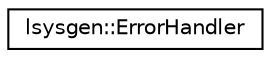 digraph "Graphical Class Hierarchy"
{
 // LATEX_PDF_SIZE
  edge [fontname="Helvetica",fontsize="10",labelfontname="Helvetica",labelfontsize="10"];
  node [fontname="Helvetica",fontsize="10",shape=record];
  rankdir="LR";
  Node0 [label="lsysgen::ErrorHandler",height=0.2,width=0.4,color="black", fillcolor="white", style="filled",URL="$classlsysgen_1_1ErrorHandler.html",tooltip=" "];
}
